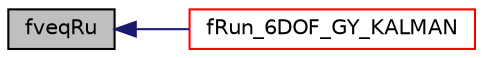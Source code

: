 digraph "fveqRu"
{
  edge [fontname="Helvetica",fontsize="10",labelfontname="Helvetica",labelfontsize="10"];
  node [fontname="Helvetica",fontsize="10",shape=record];
  rankdir="LR";
  Node180 [label="fveqRu",height=0.2,width=0.4,color="black", fillcolor="grey75", style="filled", fontcolor="black"];
  Node180 -> Node181 [dir="back",color="midnightblue",fontsize="10",style="solid",fontname="Helvetica"];
  Node181 [label="fRun_6DOF_GY_KALMAN",height=0.2,width=0.4,color="red", fillcolor="white", style="filled",URL="$fusion_8h.html#a942d619f897d6820d5c148bdc910f962"];
}
